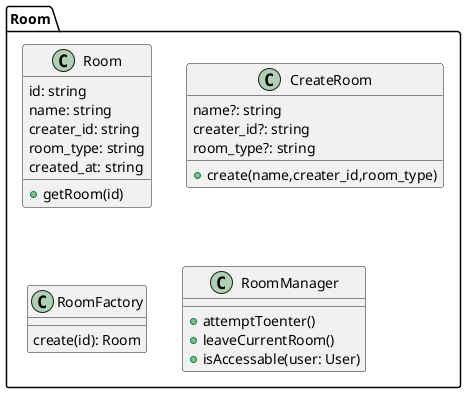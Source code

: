 @startuml
package Room{
    class Room{
        id: string
        name: string
        creater_id: string
        room_type: string
        created_at: string
        +getRoom(id)
    }

    class CreateRoom{
        name?: string
        creater_id?: string
        room_type?: string
        +create(name,creater_id,room_type)
    }

    class RoomFactory{
        create(id): Room
    }

    class RoomManager{
        +attemptToenter()
        +leaveCurrentRoom()
        +isAccessable(user: User)
    }
}
@enduml
